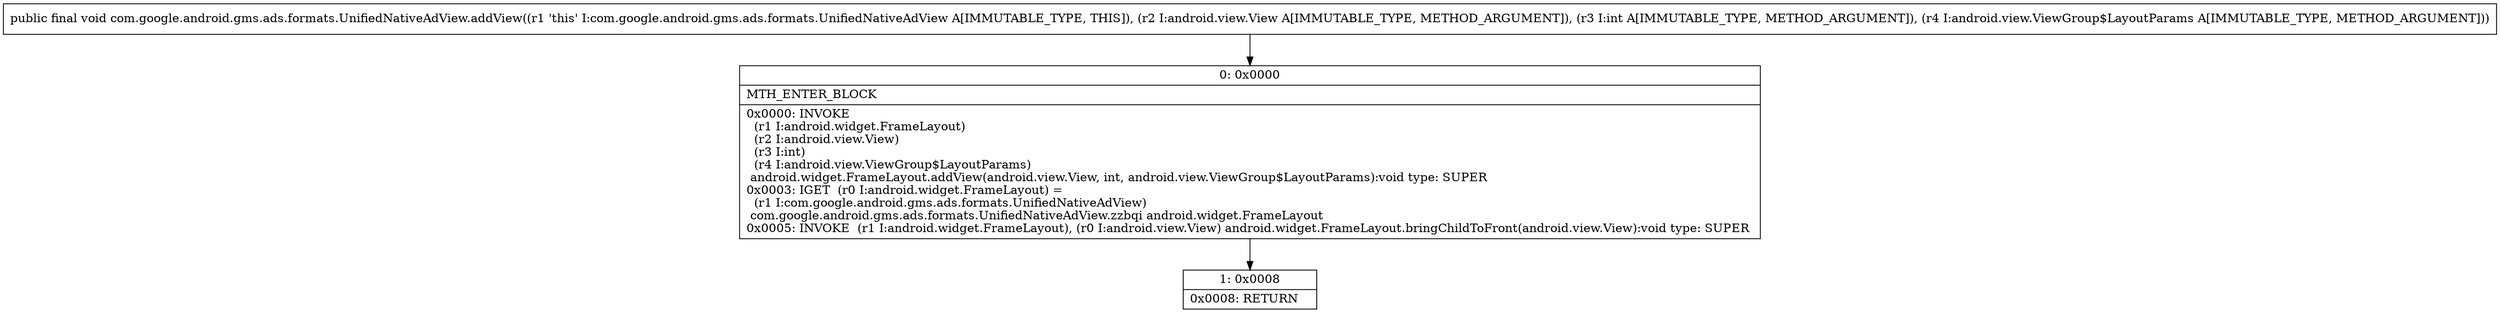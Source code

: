 digraph "CFG forcom.google.android.gms.ads.formats.UnifiedNativeAdView.addView(Landroid\/view\/View;ILandroid\/view\/ViewGroup$LayoutParams;)V" {
Node_0 [shape=record,label="{0\:\ 0x0000|MTH_ENTER_BLOCK\l|0x0000: INVOKE  \l  (r1 I:android.widget.FrameLayout)\l  (r2 I:android.view.View)\l  (r3 I:int)\l  (r4 I:android.view.ViewGroup$LayoutParams)\l android.widget.FrameLayout.addView(android.view.View, int, android.view.ViewGroup$LayoutParams):void type: SUPER \l0x0003: IGET  (r0 I:android.widget.FrameLayout) = \l  (r1 I:com.google.android.gms.ads.formats.UnifiedNativeAdView)\l com.google.android.gms.ads.formats.UnifiedNativeAdView.zzbqi android.widget.FrameLayout \l0x0005: INVOKE  (r1 I:android.widget.FrameLayout), (r0 I:android.view.View) android.widget.FrameLayout.bringChildToFront(android.view.View):void type: SUPER \l}"];
Node_1 [shape=record,label="{1\:\ 0x0008|0x0008: RETURN   \l}"];
MethodNode[shape=record,label="{public final void com.google.android.gms.ads.formats.UnifiedNativeAdView.addView((r1 'this' I:com.google.android.gms.ads.formats.UnifiedNativeAdView A[IMMUTABLE_TYPE, THIS]), (r2 I:android.view.View A[IMMUTABLE_TYPE, METHOD_ARGUMENT]), (r3 I:int A[IMMUTABLE_TYPE, METHOD_ARGUMENT]), (r4 I:android.view.ViewGroup$LayoutParams A[IMMUTABLE_TYPE, METHOD_ARGUMENT])) }"];
MethodNode -> Node_0;
Node_0 -> Node_1;
}

